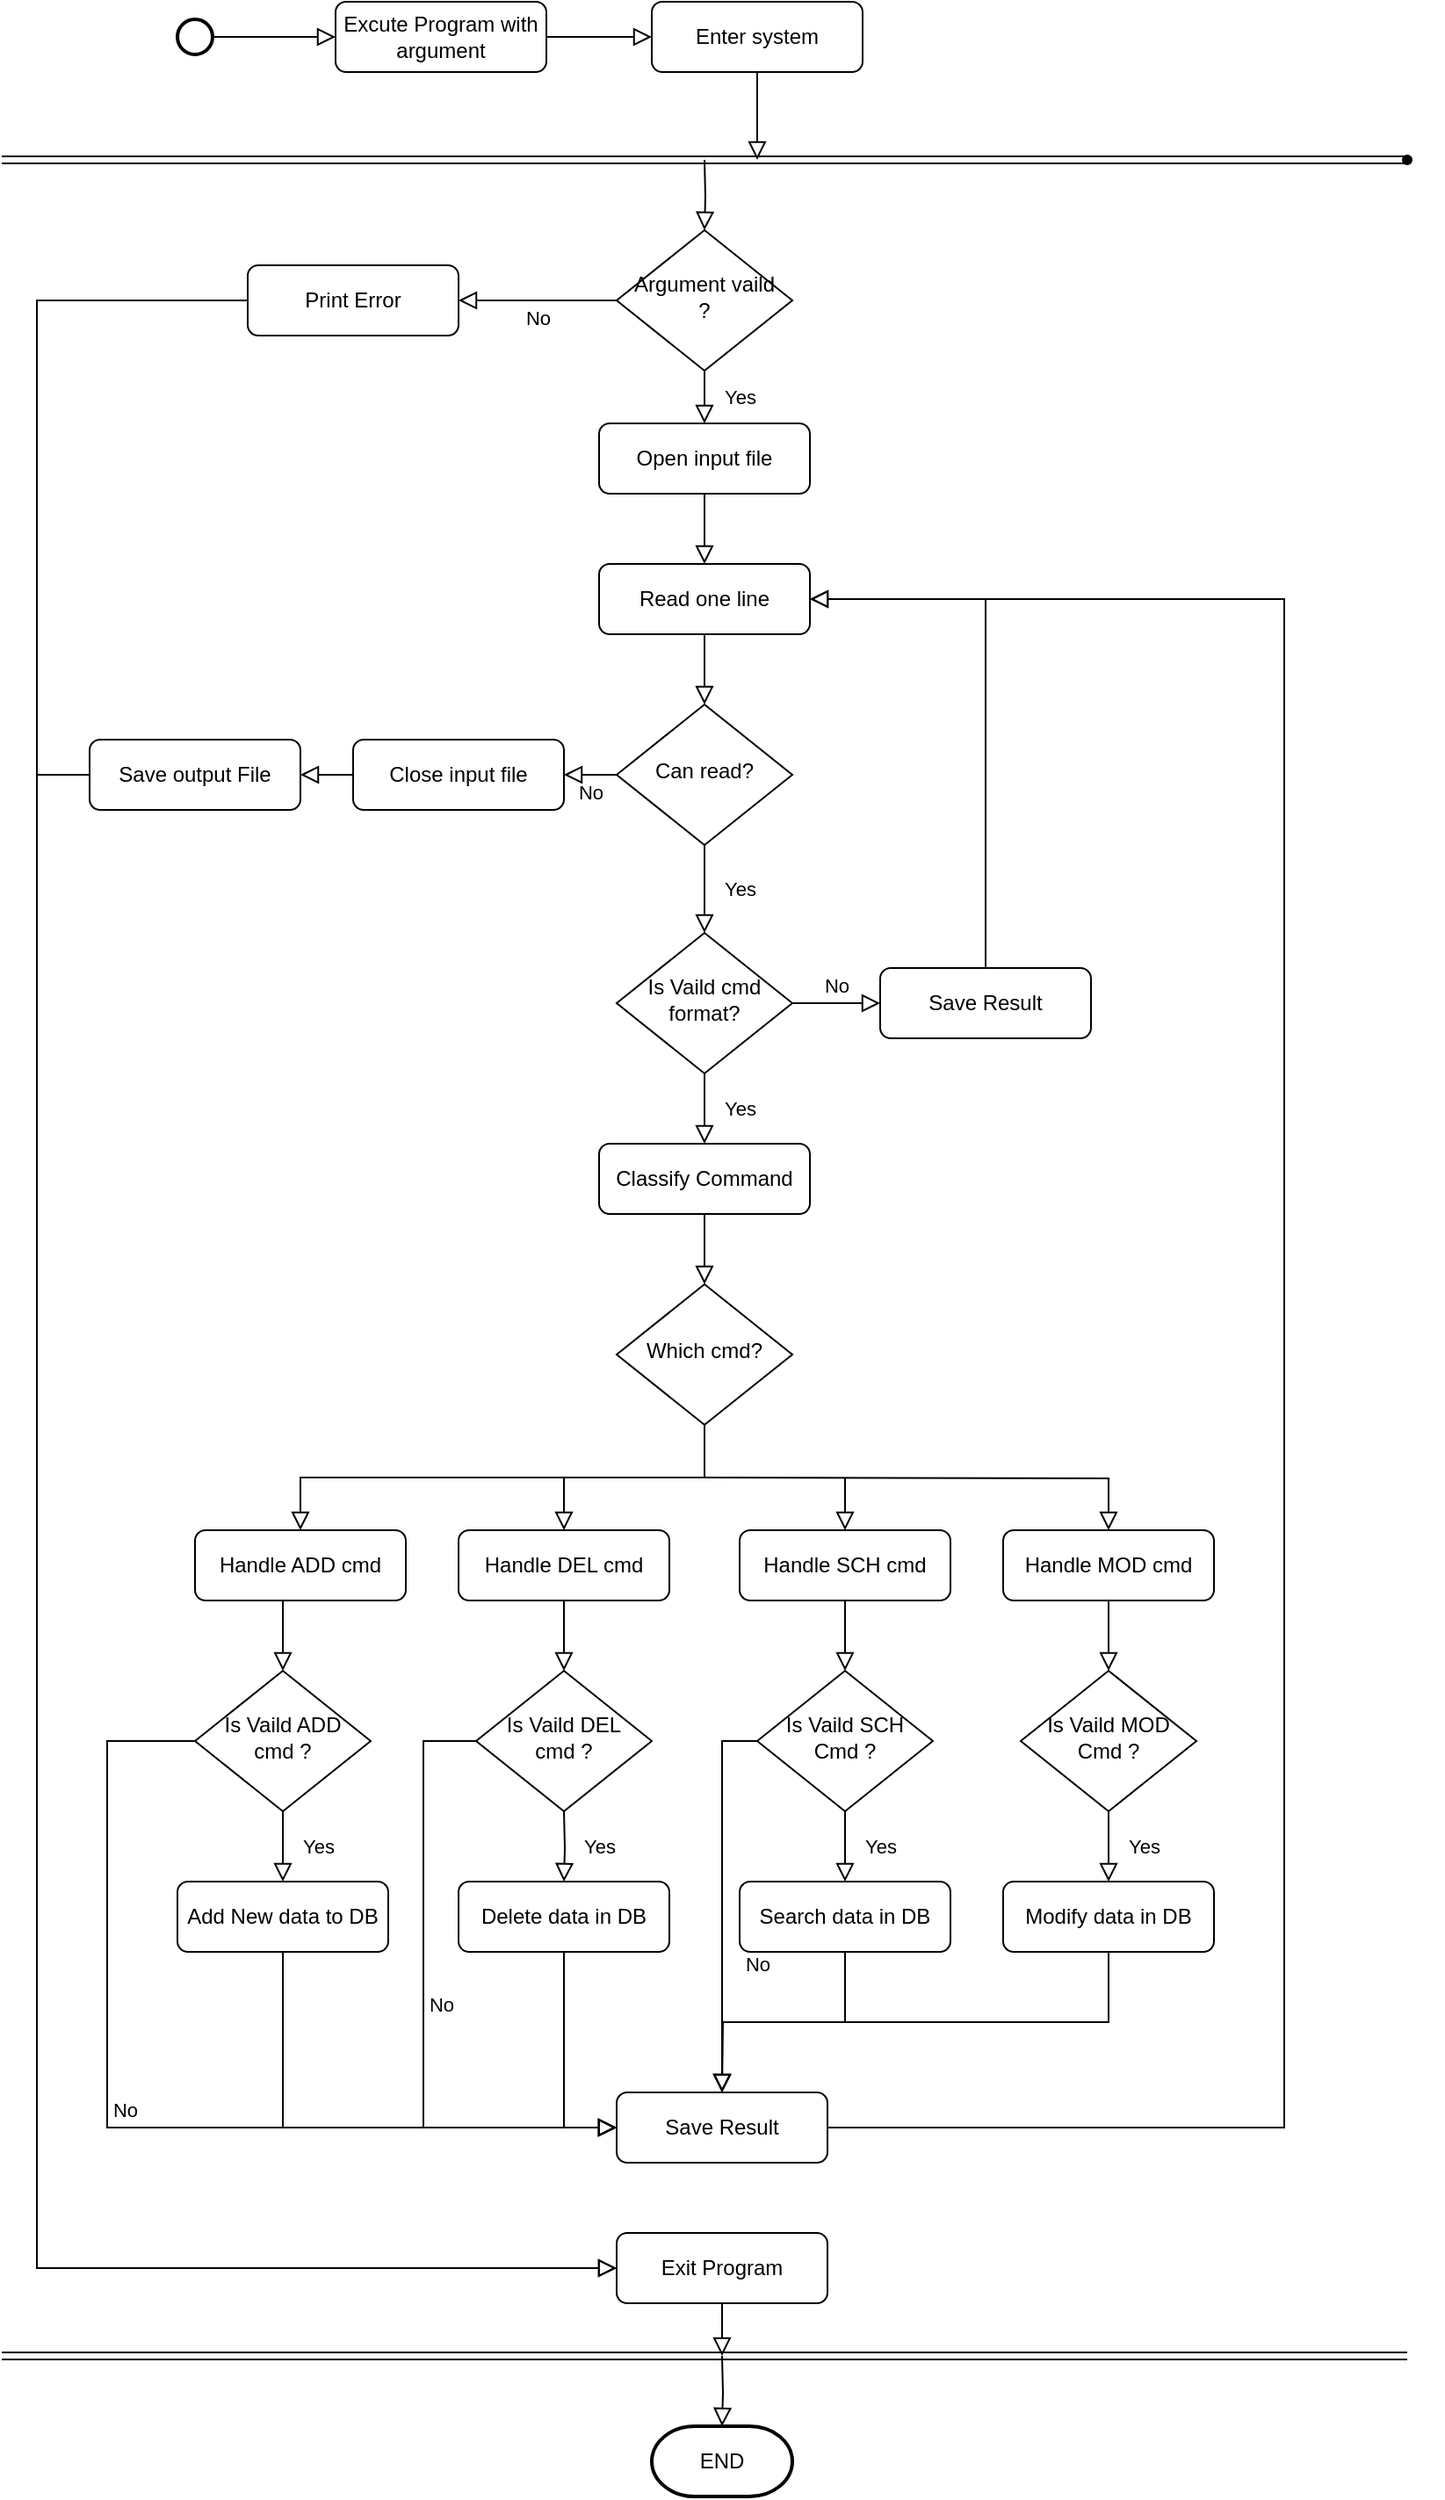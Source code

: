 <mxfile version="17.3.0" type="github"><diagram id="C5RBs43oDa-KdzZeNtuy" name="Page-1"><mxGraphModel dx="1803" dy="1917" grid="1" gridSize="10" guides="1" tooltips="1" connect="1" arrows="1" fold="1" page="1" pageScale="1" pageWidth="827" pageHeight="1169" math="0" shadow="0"><root><mxCell id="WIyWlLk6GJQsqaUBKTNV-0"/><mxCell id="WIyWlLk6GJQsqaUBKTNV-1" parent="WIyWlLk6GJQsqaUBKTNV-0"/><mxCell id="WIyWlLk6GJQsqaUBKTNV-4" value="Yes" style="rounded=0;html=1;jettySize=auto;orthogonalLoop=1;fontSize=11;endArrow=block;endFill=0;endSize=8;strokeWidth=1;shadow=0;labelBackgroundColor=none;edgeStyle=orthogonalEdgeStyle;" parent="WIyWlLk6GJQsqaUBKTNV-1" source="WIyWlLk6GJQsqaUBKTNV-6" edge="1"><mxGeometry y="20" relative="1" as="geometry"><mxPoint as="offset"/><mxPoint x="240" y="360" as="targetPoint"/></mxGeometry></mxCell><mxCell id="WIyWlLk6GJQsqaUBKTNV-5" value="No" style="edgeStyle=orthogonalEdgeStyle;rounded=0;html=1;jettySize=auto;orthogonalLoop=1;fontSize=11;endArrow=block;endFill=0;endSize=8;strokeWidth=1;shadow=0;labelBackgroundColor=none;" parent="WIyWlLk6GJQsqaUBKTNV-1" source="WIyWlLk6GJQsqaUBKTNV-6" target="WIyWlLk6GJQsqaUBKTNV-7" edge="1"><mxGeometry y="10" relative="1" as="geometry"><mxPoint as="offset"/></mxGeometry></mxCell><mxCell id="WIyWlLk6GJQsqaUBKTNV-6" value="Is Vaild cmd format?" style="rhombus;whiteSpace=wrap;html=1;shadow=0;fontFamily=Helvetica;fontSize=12;align=center;strokeWidth=1;spacing=6;spacingTop=-4;" parent="WIyWlLk6GJQsqaUBKTNV-1" vertex="1"><mxGeometry x="190" y="240" width="100" height="80" as="geometry"/></mxCell><mxCell id="WIyWlLk6GJQsqaUBKTNV-7" value="Save Result" style="rounded=1;whiteSpace=wrap;html=1;fontSize=12;glass=0;strokeWidth=1;shadow=0;" parent="WIyWlLk6GJQsqaUBKTNV-1" vertex="1"><mxGeometry x="340" y="260" width="120" height="40" as="geometry"/></mxCell><mxCell id="WIyWlLk6GJQsqaUBKTNV-8" value="No" style="rounded=0;html=1;jettySize=auto;orthogonalLoop=1;fontSize=11;endArrow=block;endFill=0;endSize=8;strokeWidth=1;shadow=0;labelBackgroundColor=none;edgeStyle=orthogonalEdgeStyle;exitX=0;exitY=0.5;exitDx=0;exitDy=0;entryX=0.5;entryY=0;entryDx=0;entryDy=0;" parent="WIyWlLk6GJQsqaUBKTNV-1" source="dnEHYlF9RjigWC5uWO8a-21" target="dnEHYlF9RjigWC5uWO8a-64" edge="1"><mxGeometry x="0.333" y="20" relative="1" as="geometry"><mxPoint as="offset"/><mxPoint x="620" y="1010" as="sourcePoint"/><mxPoint x="620" y="1070" as="targetPoint"/></mxGeometry></mxCell><mxCell id="dnEHYlF9RjigWC5uWO8a-2" value="Enter system" style="rounded=1;whiteSpace=wrap;html=1;fontSize=12;glass=0;strokeWidth=1;shadow=0;" vertex="1" parent="WIyWlLk6GJQsqaUBKTNV-1"><mxGeometry x="210" y="-290" width="120" height="40" as="geometry"/></mxCell><mxCell id="dnEHYlF9RjigWC5uWO8a-3" value="" style="rounded=0;html=1;jettySize=auto;orthogonalLoop=1;fontSize=11;endArrow=block;endFill=0;endSize=8;strokeWidth=1;shadow=0;labelBackgroundColor=none;edgeStyle=orthogonalEdgeStyle;exitX=0.5;exitY=1;exitDx=0;exitDy=0;" edge="1" parent="WIyWlLk6GJQsqaUBKTNV-1" source="dnEHYlF9RjigWC5uWO8a-2"><mxGeometry relative="1" as="geometry"><mxPoint x="20" y="120" as="sourcePoint"/><mxPoint x="270" y="-200" as="targetPoint"/></mxGeometry></mxCell><mxCell id="dnEHYlF9RjigWC5uWO8a-5" value="" style="shape=link;html=1;rounded=0;" edge="1" parent="WIyWlLk6GJQsqaUBKTNV-1" target="dnEHYlF9RjigWC5uWO8a-6"><mxGeometry width="100" relative="1" as="geometry"><mxPoint x="-160" y="-200" as="sourcePoint"/><mxPoint x="640" y="-200" as="targetPoint"/></mxGeometry></mxCell><mxCell id="dnEHYlF9RjigWC5uWO8a-6" value="" style="shape=waypoint;sketch=0;fillStyle=solid;size=6;pointerEvents=1;points=[];fillColor=none;resizable=0;rotatable=0;perimeter=centerPerimeter;snapToPoint=1;" vertex="1" parent="WIyWlLk6GJQsqaUBKTNV-1"><mxGeometry x="620" y="-220" width="40" height="40" as="geometry"/></mxCell><mxCell id="dnEHYlF9RjigWC5uWO8a-8" value="Excute Program with argument" style="rounded=1;whiteSpace=wrap;html=1;" vertex="1" parent="WIyWlLk6GJQsqaUBKTNV-1"><mxGeometry x="30" y="-290" width="120" height="40" as="geometry"/></mxCell><mxCell id="dnEHYlF9RjigWC5uWO8a-9" value="" style="rounded=0;html=1;jettySize=auto;orthogonalLoop=1;fontSize=11;endArrow=block;endFill=0;endSize=8;strokeWidth=1;shadow=0;labelBackgroundColor=none;edgeStyle=orthogonalEdgeStyle;exitX=1;exitY=0.5;exitDx=0;exitDy=0;" edge="1" parent="WIyWlLk6GJQsqaUBKTNV-1" source="dnEHYlF9RjigWC5uWO8a-8" target="dnEHYlF9RjigWC5uWO8a-2"><mxGeometry relative="1" as="geometry"><mxPoint x="20" y="30" as="sourcePoint"/><mxPoint x="90" y="-200" as="targetPoint"/></mxGeometry></mxCell><mxCell id="dnEHYlF9RjigWC5uWO8a-12" value="" style="strokeWidth=2;html=1;shape=mxgraph.flowchart.start_2;whiteSpace=wrap;" vertex="1" parent="WIyWlLk6GJQsqaUBKTNV-1"><mxGeometry x="-60" y="-280" width="20" height="20" as="geometry"/></mxCell><mxCell id="dnEHYlF9RjigWC5uWO8a-14" value="" style="rounded=0;html=1;jettySize=auto;orthogonalLoop=1;fontSize=11;endArrow=block;endFill=0;endSize=8;strokeWidth=1;shadow=0;labelBackgroundColor=none;edgeStyle=orthogonalEdgeStyle;exitX=1;exitY=0.5;exitDx=0;exitDy=0;exitPerimeter=0;entryX=0;entryY=0.5;entryDx=0;entryDy=0;" edge="1" parent="WIyWlLk6GJQsqaUBKTNV-1" source="dnEHYlF9RjigWC5uWO8a-12" target="dnEHYlF9RjigWC5uWO8a-8"><mxGeometry relative="1" as="geometry"><mxPoint x="20" y="30" as="sourcePoint"/><mxPoint x="20" y="80" as="targetPoint"/></mxGeometry></mxCell><mxCell id="dnEHYlF9RjigWC5uWO8a-20" value="Is Vaild DEL cmd ?" style="rhombus;whiteSpace=wrap;html=1;shadow=0;fontFamily=Helvetica;fontSize=12;align=center;strokeWidth=1;spacing=6;spacingTop=-4;" vertex="1" parent="WIyWlLk6GJQsqaUBKTNV-1"><mxGeometry x="110" y="660" width="100" height="80" as="geometry"/></mxCell><mxCell id="dnEHYlF9RjigWC5uWO8a-21" value="Is Vaild SCH Cmd ?" style="rhombus;whiteSpace=wrap;html=1;shadow=0;fontFamily=Helvetica;fontSize=12;align=center;strokeWidth=1;spacing=6;spacingTop=-4;" vertex="1" parent="WIyWlLk6GJQsqaUBKTNV-1"><mxGeometry x="270" y="660" width="100" height="80" as="geometry"/></mxCell><mxCell id="dnEHYlF9RjigWC5uWO8a-22" value="Classify Command" style="rounded=1;whiteSpace=wrap;html=1;fontSize=12;glass=0;strokeWidth=1;shadow=0;" vertex="1" parent="WIyWlLk6GJQsqaUBKTNV-1"><mxGeometry x="180" y="360" width="120" height="40" as="geometry"/></mxCell><mxCell id="dnEHYlF9RjigWC5uWO8a-23" value="Is Vaild MOD Cmd ?" style="rhombus;whiteSpace=wrap;html=1;shadow=0;fontFamily=Helvetica;fontSize=12;align=center;strokeWidth=1;spacing=6;spacingTop=-4;" vertex="1" parent="WIyWlLk6GJQsqaUBKTNV-1"><mxGeometry x="420" y="660" width="100" height="80" as="geometry"/></mxCell><mxCell id="dnEHYlF9RjigWC5uWO8a-25" value="Which cmd?" style="rhombus;whiteSpace=wrap;html=1;shadow=0;fontFamily=Helvetica;fontSize=12;align=center;strokeWidth=1;spacing=6;spacingTop=-4;" vertex="1" parent="WIyWlLk6GJQsqaUBKTNV-1"><mxGeometry x="190" y="440" width="100" height="80" as="geometry"/></mxCell><mxCell id="dnEHYlF9RjigWC5uWO8a-26" value="" style="rounded=0;html=1;jettySize=auto;orthogonalLoop=1;fontSize=11;endArrow=block;endFill=0;endSize=8;strokeWidth=1;shadow=0;labelBackgroundColor=none;edgeStyle=orthogonalEdgeStyle;exitX=0.5;exitY=1;exitDx=0;exitDy=0;entryX=0.5;entryY=0;entryDx=0;entryDy=0;" edge="1" parent="WIyWlLk6GJQsqaUBKTNV-1" source="dnEHYlF9RjigWC5uWO8a-22" target="dnEHYlF9RjigWC5uWO8a-25"><mxGeometry relative="1" as="geometry"><mxPoint x="250" y="200" as="sourcePoint"/><mxPoint x="250" y="250" as="targetPoint"/></mxGeometry></mxCell><mxCell id="dnEHYlF9RjigWC5uWO8a-27" value="Handle ADD cmd" style="rounded=1;whiteSpace=wrap;html=1;fontSize=12;glass=0;strokeWidth=1;shadow=0;" vertex="1" parent="WIyWlLk6GJQsqaUBKTNV-1"><mxGeometry x="-50" y="580" width="120" height="40" as="geometry"/></mxCell><mxCell id="dnEHYlF9RjigWC5uWO8a-28" value="Handle DEL cmd" style="rounded=1;whiteSpace=wrap;html=1;fontSize=12;glass=0;strokeWidth=1;shadow=0;" vertex="1" parent="WIyWlLk6GJQsqaUBKTNV-1"><mxGeometry x="100" y="580" width="120" height="40" as="geometry"/></mxCell><mxCell id="dnEHYlF9RjigWC5uWO8a-29" value="Handle SCH cmd" style="rounded=1;whiteSpace=wrap;html=1;fontSize=12;glass=0;strokeWidth=1;shadow=0;" vertex="1" parent="WIyWlLk6GJQsqaUBKTNV-1"><mxGeometry x="260" y="580" width="120" height="40" as="geometry"/></mxCell><mxCell id="dnEHYlF9RjigWC5uWO8a-30" value="Handle MOD cmd" style="rounded=1;whiteSpace=wrap;html=1;fontSize=12;glass=0;strokeWidth=1;shadow=0;" vertex="1" parent="WIyWlLk6GJQsqaUBKTNV-1"><mxGeometry x="410" y="580" width="120" height="40" as="geometry"/></mxCell><mxCell id="dnEHYlF9RjigWC5uWO8a-32" value="" style="rounded=0;html=1;jettySize=auto;orthogonalLoop=1;fontSize=11;endArrow=block;endFill=0;endSize=8;strokeWidth=1;shadow=0;labelBackgroundColor=none;edgeStyle=orthogonalEdgeStyle;entryX=0.5;entryY=0;entryDx=0;entryDy=0;exitX=0.5;exitY=1;exitDx=0;exitDy=0;" edge="1" parent="WIyWlLk6GJQsqaUBKTNV-1" source="dnEHYlF9RjigWC5uWO8a-25" target="dnEHYlF9RjigWC5uWO8a-27"><mxGeometry relative="1" as="geometry"><mxPoint x="240" y="540" as="sourcePoint"/><mxPoint x="250" y="450" as="targetPoint"/></mxGeometry></mxCell><mxCell id="dnEHYlF9RjigWC5uWO8a-33" value="" style="rounded=0;html=1;jettySize=auto;orthogonalLoop=1;fontSize=11;endArrow=block;endFill=0;endSize=8;strokeWidth=1;shadow=0;labelBackgroundColor=none;edgeStyle=orthogonalEdgeStyle;entryX=0.5;entryY=0;entryDx=0;entryDy=0;" edge="1" parent="WIyWlLk6GJQsqaUBKTNV-1" target="dnEHYlF9RjigWC5uWO8a-28"><mxGeometry relative="1" as="geometry"><mxPoint x="160" y="550" as="sourcePoint"/><mxPoint x="250" y="450" as="targetPoint"/></mxGeometry></mxCell><mxCell id="dnEHYlF9RjigWC5uWO8a-34" value="" style="rounded=0;html=1;jettySize=auto;orthogonalLoop=1;fontSize=11;endArrow=block;endFill=0;endSize=8;strokeWidth=1;shadow=0;labelBackgroundColor=none;edgeStyle=orthogonalEdgeStyle;entryX=0.5;entryY=0;entryDx=0;entryDy=0;" edge="1" parent="WIyWlLk6GJQsqaUBKTNV-1" target="dnEHYlF9RjigWC5uWO8a-30"><mxGeometry relative="1" as="geometry"><mxPoint x="240" y="550" as="sourcePoint"/><mxPoint x="480" y="520" as="targetPoint"/></mxGeometry></mxCell><mxCell id="dnEHYlF9RjigWC5uWO8a-35" value="" style="rounded=0;html=1;jettySize=auto;orthogonalLoop=1;fontSize=11;endArrow=block;endFill=0;endSize=8;strokeWidth=1;shadow=0;labelBackgroundColor=none;edgeStyle=orthogonalEdgeStyle;entryX=0.5;entryY=0;entryDx=0;entryDy=0;" edge="1" parent="WIyWlLk6GJQsqaUBKTNV-1" target="dnEHYlF9RjigWC5uWO8a-29"><mxGeometry relative="1" as="geometry"><mxPoint x="320" y="550" as="sourcePoint"/><mxPoint x="250" y="450" as="targetPoint"/></mxGeometry></mxCell><mxCell id="dnEHYlF9RjigWC5uWO8a-36" value="Add New data to DB" style="rounded=1;whiteSpace=wrap;html=1;fontSize=12;glass=0;strokeWidth=1;shadow=0;" vertex="1" parent="WIyWlLk6GJQsqaUBKTNV-1"><mxGeometry x="-60" y="780" width="120" height="40" as="geometry"/></mxCell><mxCell id="dnEHYlF9RjigWC5uWO8a-38" value="Is Vaild ADD cmd ?" style="rhombus;whiteSpace=wrap;html=1;shadow=0;fontFamily=Helvetica;fontSize=12;align=center;strokeWidth=1;spacing=6;spacingTop=-4;" vertex="1" parent="WIyWlLk6GJQsqaUBKTNV-1"><mxGeometry x="-50" y="660" width="100" height="80" as="geometry"/></mxCell><mxCell id="dnEHYlF9RjigWC5uWO8a-39" value="Yes" style="rounded=0;html=1;jettySize=auto;orthogonalLoop=1;fontSize=11;endArrow=block;endFill=0;endSize=8;strokeWidth=1;shadow=0;labelBackgroundColor=none;edgeStyle=orthogonalEdgeStyle;exitX=0.5;exitY=1;exitDx=0;exitDy=0;entryX=0.5;entryY=0;entryDx=0;entryDy=0;" edge="1" parent="WIyWlLk6GJQsqaUBKTNV-1" source="dnEHYlF9RjigWC5uWO8a-38" target="dnEHYlF9RjigWC5uWO8a-36"><mxGeometry y="20" relative="1" as="geometry"><mxPoint as="offset"/><mxPoint x="250" y="330" as="sourcePoint"/><mxPoint y="770" as="targetPoint"/></mxGeometry></mxCell><mxCell id="dnEHYlF9RjigWC5uWO8a-42" value="Argument vaild ?" style="rhombus;whiteSpace=wrap;html=1;shadow=0;fontFamily=Helvetica;fontSize=12;align=center;strokeWidth=1;spacing=6;spacingTop=-4;" vertex="1" parent="WIyWlLk6GJQsqaUBKTNV-1"><mxGeometry x="190" y="-160" width="100" height="80" as="geometry"/></mxCell><mxCell id="dnEHYlF9RjigWC5uWO8a-43" value="" style="shape=link;html=1;rounded=0;" edge="1" parent="WIyWlLk6GJQsqaUBKTNV-1"><mxGeometry width="100" relative="1" as="geometry"><mxPoint x="-160" y="1050" as="sourcePoint"/><mxPoint x="640" y="1050" as="targetPoint"/></mxGeometry></mxCell><mxCell id="dnEHYlF9RjigWC5uWO8a-44" value="Exit Program" style="rounded=1;whiteSpace=wrap;html=1;fontSize=12;glass=0;strokeWidth=1;shadow=0;" vertex="1" parent="WIyWlLk6GJQsqaUBKTNV-1"><mxGeometry x="190" y="980" width="120" height="40" as="geometry"/></mxCell><mxCell id="dnEHYlF9RjigWC5uWO8a-45" value="END" style="strokeWidth=2;html=1;shape=mxgraph.flowchart.terminator;whiteSpace=wrap;" vertex="1" parent="WIyWlLk6GJQsqaUBKTNV-1"><mxGeometry x="210" y="1090" width="80" height="40" as="geometry"/></mxCell><mxCell id="dnEHYlF9RjigWC5uWO8a-46" value="Print Error" style="rounded=1;whiteSpace=wrap;html=1;fontSize=12;glass=0;strokeWidth=1;shadow=0;" vertex="1" parent="WIyWlLk6GJQsqaUBKTNV-1"><mxGeometry x="-20" y="-140" width="120" height="40" as="geometry"/></mxCell><mxCell id="dnEHYlF9RjigWC5uWO8a-47" value="" style="rounded=0;html=1;jettySize=auto;orthogonalLoop=1;fontSize=11;endArrow=block;endFill=0;endSize=8;strokeWidth=1;shadow=0;labelBackgroundColor=none;edgeStyle=orthogonalEdgeStyle;entryX=0.5;entryY=0;entryDx=0;entryDy=0;" edge="1" parent="WIyWlLk6GJQsqaUBKTNV-1" target="dnEHYlF9RjigWC5uWO8a-42"><mxGeometry relative="1" as="geometry"><mxPoint x="240" y="-200" as="sourcePoint"/><mxPoint x="250" y="130" as="targetPoint"/></mxGeometry></mxCell><mxCell id="dnEHYlF9RjigWC5uWO8a-48" value="No" style="edgeStyle=orthogonalEdgeStyle;rounded=0;html=1;jettySize=auto;orthogonalLoop=1;fontSize=11;endArrow=block;endFill=0;endSize=8;strokeWidth=1;shadow=0;labelBackgroundColor=none;exitX=0;exitY=0.5;exitDx=0;exitDy=0;entryX=1;entryY=0.5;entryDx=0;entryDy=0;" edge="1" parent="WIyWlLk6GJQsqaUBKTNV-1" source="dnEHYlF9RjigWC5uWO8a-42" target="dnEHYlF9RjigWC5uWO8a-46"><mxGeometry y="10" relative="1" as="geometry"><mxPoint as="offset"/><mxPoint x="300" y="260" as="sourcePoint"/><mxPoint x="350" y="260" as="targetPoint"/></mxGeometry></mxCell><mxCell id="dnEHYlF9RjigWC5uWO8a-49" value="Open input file" style="rounded=1;whiteSpace=wrap;html=1;fontSize=12;glass=0;strokeWidth=1;shadow=0;" vertex="1" parent="WIyWlLk6GJQsqaUBKTNV-1"><mxGeometry x="180" y="-50" width="120" height="40" as="geometry"/></mxCell><mxCell id="dnEHYlF9RjigWC5uWO8a-51" value="Yes" style="rounded=0;html=1;jettySize=auto;orthogonalLoop=1;fontSize=11;endArrow=block;endFill=0;endSize=8;strokeWidth=1;shadow=0;labelBackgroundColor=none;edgeStyle=orthogonalEdgeStyle;entryX=0.5;entryY=0;entryDx=0;entryDy=0;exitX=0.5;exitY=1;exitDx=0;exitDy=0;" edge="1" parent="WIyWlLk6GJQsqaUBKTNV-1" source="dnEHYlF9RjigWC5uWO8a-42" target="dnEHYlF9RjigWC5uWO8a-49"><mxGeometry y="20" relative="1" as="geometry"><mxPoint as="offset"/><mxPoint x="250" y="300" as="sourcePoint"/><mxPoint x="250" y="340" as="targetPoint"/></mxGeometry></mxCell><mxCell id="dnEHYlF9RjigWC5uWO8a-52" value="Can read?" style="rhombus;whiteSpace=wrap;html=1;shadow=0;fontFamily=Helvetica;fontSize=12;align=center;strokeWidth=1;spacing=6;spacingTop=-4;" vertex="1" parent="WIyWlLk6GJQsqaUBKTNV-1"><mxGeometry x="190" y="110" width="100" height="80" as="geometry"/></mxCell><mxCell id="dnEHYlF9RjigWC5uWO8a-54" value="Read one line" style="rounded=1;whiteSpace=wrap;html=1;fontSize=12;glass=0;strokeWidth=1;shadow=0;" vertex="1" parent="WIyWlLk6GJQsqaUBKTNV-1"><mxGeometry x="180" y="30" width="120" height="40" as="geometry"/></mxCell><mxCell id="dnEHYlF9RjigWC5uWO8a-55" value="" style="rounded=0;html=1;jettySize=auto;orthogonalLoop=1;fontSize=11;endArrow=block;endFill=0;endSize=8;strokeWidth=1;shadow=0;labelBackgroundColor=none;edgeStyle=orthogonalEdgeStyle;exitX=0.5;exitY=1;exitDx=0;exitDy=0;" edge="1" parent="WIyWlLk6GJQsqaUBKTNV-1" source="dnEHYlF9RjigWC5uWO8a-49"><mxGeometry relative="1" as="geometry"><mxPoint x="250" y="260" as="sourcePoint"/><mxPoint x="240" y="30" as="targetPoint"/></mxGeometry></mxCell><mxCell id="dnEHYlF9RjigWC5uWO8a-56" value="Save output File" style="rounded=1;whiteSpace=wrap;html=1;fontSize=12;glass=0;strokeWidth=1;shadow=0;" vertex="1" parent="WIyWlLk6GJQsqaUBKTNV-1"><mxGeometry x="-110" y="130" width="120" height="40" as="geometry"/></mxCell><mxCell id="dnEHYlF9RjigWC5uWO8a-58" value="" style="rounded=0;html=1;jettySize=auto;orthogonalLoop=1;fontSize=11;endArrow=block;endFill=0;endSize=8;strokeWidth=1;shadow=0;labelBackgroundColor=none;edgeStyle=orthogonalEdgeStyle;exitX=0.5;exitY=1;exitDx=0;exitDy=0;entryX=0.5;entryY=0;entryDx=0;entryDy=0;" edge="1" parent="WIyWlLk6GJQsqaUBKTNV-1" source="dnEHYlF9RjigWC5uWO8a-54" target="dnEHYlF9RjigWC5uWO8a-52"><mxGeometry relative="1" as="geometry"><mxPoint x="250" as="sourcePoint"/><mxPoint x="250" y="40" as="targetPoint"/></mxGeometry></mxCell><mxCell id="dnEHYlF9RjigWC5uWO8a-59" value="Yes" style="rounded=0;html=1;jettySize=auto;orthogonalLoop=1;fontSize=11;endArrow=block;endFill=0;endSize=8;strokeWidth=1;shadow=0;labelBackgroundColor=none;edgeStyle=orthogonalEdgeStyle;exitX=0.5;exitY=1;exitDx=0;exitDy=0;" edge="1" parent="WIyWlLk6GJQsqaUBKTNV-1" source="dnEHYlF9RjigWC5uWO8a-52"><mxGeometry y="20" relative="1" as="geometry"><mxPoint as="offset"/><mxPoint x="250" y="330" as="sourcePoint"/><mxPoint x="240" y="240" as="targetPoint"/></mxGeometry></mxCell><mxCell id="dnEHYlF9RjigWC5uWO8a-61" value="" style="rounded=0;html=1;jettySize=auto;orthogonalLoop=1;fontSize=11;endArrow=block;endFill=0;endSize=8;strokeWidth=1;shadow=0;labelBackgroundColor=none;edgeStyle=orthogonalEdgeStyle;exitX=0.5;exitY=1;exitDx=0;exitDy=0;entryX=0;entryY=0.5;entryDx=0;entryDy=0;" edge="1" parent="WIyWlLk6GJQsqaUBKTNV-1" source="dnEHYlF9RjigWC5uWO8a-36" target="dnEHYlF9RjigWC5uWO8a-64"><mxGeometry relative="1" as="geometry"><mxPoint x="250" y="410" as="sourcePoint"/><mxPoint y="920" as="targetPoint"/></mxGeometry></mxCell><mxCell id="dnEHYlF9RjigWC5uWO8a-62" value="Delete data in DB" style="rounded=1;whiteSpace=wrap;html=1;fontSize=12;glass=0;strokeWidth=1;shadow=0;" vertex="1" parent="WIyWlLk6GJQsqaUBKTNV-1"><mxGeometry x="100" y="780" width="120" height="40" as="geometry"/></mxCell><mxCell id="dnEHYlF9RjigWC5uWO8a-63" value="Yes" style="rounded=0;html=1;jettySize=auto;orthogonalLoop=1;fontSize=11;endArrow=block;endFill=0;endSize=8;strokeWidth=1;shadow=0;labelBackgroundColor=none;edgeStyle=orthogonalEdgeStyle;exitX=0.5;exitY=1;exitDx=0;exitDy=0;entryX=0.5;entryY=0;entryDx=0;entryDy=0;" edge="1" parent="WIyWlLk6GJQsqaUBKTNV-1" target="dnEHYlF9RjigWC5uWO8a-62"><mxGeometry y="20" relative="1" as="geometry"><mxPoint as="offset"/><mxPoint x="160" y="740" as="sourcePoint"/><mxPoint x="160" y="770" as="targetPoint"/></mxGeometry></mxCell><mxCell id="dnEHYlF9RjigWC5uWO8a-64" value="Save Result" style="rounded=1;whiteSpace=wrap;html=1;fontSize=12;glass=0;strokeWidth=1;shadow=0;" vertex="1" parent="WIyWlLk6GJQsqaUBKTNV-1"><mxGeometry x="190" y="900" width="120" height="40" as="geometry"/></mxCell><mxCell id="dnEHYlF9RjigWC5uWO8a-65" value="" style="rounded=0;html=1;jettySize=auto;orthogonalLoop=1;fontSize=11;endArrow=block;endFill=0;endSize=8;strokeWidth=1;shadow=0;labelBackgroundColor=none;edgeStyle=orthogonalEdgeStyle;exitX=0.5;exitY=1;exitDx=0;exitDy=0;" edge="1" parent="WIyWlLk6GJQsqaUBKTNV-1" source="dnEHYlF9RjigWC5uWO8a-62"><mxGeometry relative="1" as="geometry"><mxPoint x="410" y="410" as="sourcePoint"/><mxPoint x="190" y="920" as="targetPoint"/><Array as="points"><mxPoint x="160" y="920"/></Array></mxGeometry></mxCell><mxCell id="dnEHYlF9RjigWC5uWO8a-66" value="" style="rounded=0;html=1;jettySize=auto;orthogonalLoop=1;fontSize=11;endArrow=block;endFill=0;endSize=8;strokeWidth=1;shadow=0;labelBackgroundColor=none;edgeStyle=orthogonalEdgeStyle;exitX=0.417;exitY=1;exitDx=0;exitDy=0;entryX=0.5;entryY=0;entryDx=0;entryDy=0;exitPerimeter=0;" edge="1" parent="WIyWlLk6GJQsqaUBKTNV-1" source="dnEHYlF9RjigWC5uWO8a-27" target="dnEHYlF9RjigWC5uWO8a-38"><mxGeometry relative="1" as="geometry"><mxPoint x="250" y="410" as="sourcePoint"/><mxPoint x="250" y="450" as="targetPoint"/></mxGeometry></mxCell><mxCell id="dnEHYlF9RjigWC5uWO8a-67" value="" style="rounded=0;html=1;jettySize=auto;orthogonalLoop=1;fontSize=11;endArrow=block;endFill=0;endSize=8;strokeWidth=1;shadow=0;labelBackgroundColor=none;edgeStyle=orthogonalEdgeStyle;exitX=0.5;exitY=1;exitDx=0;exitDy=0;entryX=0.5;entryY=0;entryDx=0;entryDy=0;" edge="1" parent="WIyWlLk6GJQsqaUBKTNV-1" source="dnEHYlF9RjigWC5uWO8a-28" target="dnEHYlF9RjigWC5uWO8a-20"><mxGeometry relative="1" as="geometry"><mxPoint x="10.04" y="630" as="sourcePoint"/><mxPoint x="10" y="670" as="targetPoint"/></mxGeometry></mxCell><mxCell id="dnEHYlF9RjigWC5uWO8a-69" value="Search data in DB" style="rounded=1;whiteSpace=wrap;html=1;fontSize=12;glass=0;strokeWidth=1;shadow=0;" vertex="1" parent="WIyWlLk6GJQsqaUBKTNV-1"><mxGeometry x="260" y="780" width="120" height="40" as="geometry"/></mxCell><mxCell id="dnEHYlF9RjigWC5uWO8a-71" value="Modify data in DB" style="rounded=1;whiteSpace=wrap;html=1;fontSize=12;glass=0;strokeWidth=1;shadow=0;" vertex="1" parent="WIyWlLk6GJQsqaUBKTNV-1"><mxGeometry x="410" y="780" width="120" height="40" as="geometry"/></mxCell><mxCell id="dnEHYlF9RjigWC5uWO8a-72" value="" style="rounded=0;html=1;jettySize=auto;orthogonalLoop=1;fontSize=11;endArrow=block;endFill=0;endSize=8;strokeWidth=1;shadow=0;labelBackgroundColor=none;edgeStyle=orthogonalEdgeStyle;exitX=0.5;exitY=1;exitDx=0;exitDy=0;entryX=0.5;entryY=0;entryDx=0;entryDy=0;" edge="1" parent="WIyWlLk6GJQsqaUBKTNV-1" source="dnEHYlF9RjigWC5uWO8a-29" target="dnEHYlF9RjigWC5uWO8a-21"><mxGeometry relative="1" as="geometry"><mxPoint x="170" y="630" as="sourcePoint"/><mxPoint x="170" y="670" as="targetPoint"/></mxGeometry></mxCell><mxCell id="dnEHYlF9RjigWC5uWO8a-73" value="" style="rounded=0;html=1;jettySize=auto;orthogonalLoop=1;fontSize=11;endArrow=block;endFill=0;endSize=8;strokeWidth=1;shadow=0;labelBackgroundColor=none;edgeStyle=orthogonalEdgeStyle;exitX=0.5;exitY=1;exitDx=0;exitDy=0;entryX=0.5;entryY=0;entryDx=0;entryDy=0;" edge="1" parent="WIyWlLk6GJQsqaUBKTNV-1" source="dnEHYlF9RjigWC5uWO8a-30" target="dnEHYlF9RjigWC5uWO8a-23"><mxGeometry relative="1" as="geometry"><mxPoint x="330" y="630" as="sourcePoint"/><mxPoint x="330" y="670" as="targetPoint"/></mxGeometry></mxCell><mxCell id="dnEHYlF9RjigWC5uWO8a-74" value="Yes" style="rounded=0;html=1;jettySize=auto;orthogonalLoop=1;fontSize=11;endArrow=block;endFill=0;endSize=8;strokeWidth=1;shadow=0;labelBackgroundColor=none;edgeStyle=orthogonalEdgeStyle;exitX=0.5;exitY=1;exitDx=0;exitDy=0;entryX=0.5;entryY=0;entryDx=0;entryDy=0;" edge="1" parent="WIyWlLk6GJQsqaUBKTNV-1" source="dnEHYlF9RjigWC5uWO8a-21" target="dnEHYlF9RjigWC5uWO8a-69"><mxGeometry y="20" relative="1" as="geometry"><mxPoint as="offset"/><mxPoint x="10" y="750" as="sourcePoint"/><mxPoint x="10" y="790" as="targetPoint"/></mxGeometry></mxCell><mxCell id="dnEHYlF9RjigWC5uWO8a-75" value="Yes" style="rounded=0;html=1;jettySize=auto;orthogonalLoop=1;fontSize=11;endArrow=block;endFill=0;endSize=8;strokeWidth=1;shadow=0;labelBackgroundColor=none;edgeStyle=orthogonalEdgeStyle;exitX=0.5;exitY=1;exitDx=0;exitDy=0;" edge="1" parent="WIyWlLk6GJQsqaUBKTNV-1" source="dnEHYlF9RjigWC5uWO8a-23" target="dnEHYlF9RjigWC5uWO8a-71"><mxGeometry y="20" relative="1" as="geometry"><mxPoint as="offset"/><mxPoint x="330" y="750" as="sourcePoint"/><mxPoint x="330" y="790" as="targetPoint"/></mxGeometry></mxCell><mxCell id="dnEHYlF9RjigWC5uWO8a-76" value="No" style="edgeStyle=orthogonalEdgeStyle;rounded=0;html=1;jettySize=auto;orthogonalLoop=1;fontSize=11;endArrow=block;endFill=0;endSize=8;strokeWidth=1;shadow=0;labelBackgroundColor=none;exitX=0;exitY=0.5;exitDx=0;exitDy=0;" edge="1" parent="WIyWlLk6GJQsqaUBKTNV-1" source="dnEHYlF9RjigWC5uWO8a-38"><mxGeometry y="10" relative="1" as="geometry"><mxPoint as="offset"/><mxPoint x="300" y="290" as="sourcePoint"/><mxPoint x="190" y="920" as="targetPoint"/><Array as="points"><mxPoint x="-100" y="700"/><mxPoint x="-100" y="920"/></Array></mxGeometry></mxCell><mxCell id="dnEHYlF9RjigWC5uWO8a-77" value="No" style="edgeStyle=orthogonalEdgeStyle;rounded=0;html=1;jettySize=auto;orthogonalLoop=1;fontSize=11;endArrow=block;endFill=0;endSize=8;strokeWidth=1;shadow=0;labelBackgroundColor=none;exitX=0;exitY=0.5;exitDx=0;exitDy=0;entryX=0;entryY=0.5;entryDx=0;entryDy=0;" edge="1" parent="WIyWlLk6GJQsqaUBKTNV-1" source="dnEHYlF9RjigWC5uWO8a-20" target="dnEHYlF9RjigWC5uWO8a-64"><mxGeometry y="10" relative="1" as="geometry"><mxPoint as="offset"/><mxPoint x="-40" y="710" as="sourcePoint"/><mxPoint x="200" y="930" as="targetPoint"/><Array as="points"><mxPoint x="80" y="700"/><mxPoint x="80" y="920"/></Array></mxGeometry></mxCell><mxCell id="dnEHYlF9RjigWC5uWO8a-80" value="" style="rounded=0;html=1;jettySize=auto;orthogonalLoop=1;fontSize=11;endArrow=block;endFill=0;endSize=8;strokeWidth=1;shadow=0;labelBackgroundColor=none;edgeStyle=orthogonalEdgeStyle;exitX=0.5;exitY=1;exitDx=0;exitDy=0;" edge="1" parent="WIyWlLk6GJQsqaUBKTNV-1" source="dnEHYlF9RjigWC5uWO8a-69"><mxGeometry relative="1" as="geometry"><mxPoint x="250" y="410" as="sourcePoint"/><mxPoint x="250" y="900" as="targetPoint"/></mxGeometry></mxCell><mxCell id="dnEHYlF9RjigWC5uWO8a-81" value="" style="rounded=0;html=1;jettySize=auto;orthogonalLoop=1;fontSize=11;endArrow=block;endFill=0;endSize=8;strokeWidth=1;shadow=0;labelBackgroundColor=none;edgeStyle=orthogonalEdgeStyle;exitX=0.5;exitY=1;exitDx=0;exitDy=0;" edge="1" parent="WIyWlLk6GJQsqaUBKTNV-1" source="dnEHYlF9RjigWC5uWO8a-71"><mxGeometry relative="1" as="geometry"><mxPoint x="330" y="830" as="sourcePoint"/><mxPoint x="250" y="900" as="targetPoint"/><Array as="points"><mxPoint x="470" y="860"/><mxPoint x="250" y="860"/></Array></mxGeometry></mxCell><mxCell id="dnEHYlF9RjigWC5uWO8a-82" value="" style="rounded=0;html=1;jettySize=auto;orthogonalLoop=1;fontSize=11;endArrow=block;endFill=0;endSize=8;strokeWidth=1;shadow=0;labelBackgroundColor=none;edgeStyle=orthogonalEdgeStyle;exitX=1;exitY=0.5;exitDx=0;exitDy=0;entryX=1;entryY=0.5;entryDx=0;entryDy=0;" edge="1" parent="WIyWlLk6GJQsqaUBKTNV-1" source="dnEHYlF9RjigWC5uWO8a-64" target="dnEHYlF9RjigWC5uWO8a-54"><mxGeometry relative="1" as="geometry"><mxPoint x="10.04" y="630" as="sourcePoint"/><mxPoint x="600" y="50" as="targetPoint"/><Array as="points"><mxPoint x="570" y="920"/><mxPoint x="570" y="50"/></Array></mxGeometry></mxCell><mxCell id="dnEHYlF9RjigWC5uWO8a-84" value="" style="rounded=0;html=1;jettySize=auto;orthogonalLoop=1;fontSize=11;endArrow=block;endFill=0;endSize=8;strokeWidth=1;shadow=0;labelBackgroundColor=none;edgeStyle=orthogonalEdgeStyle;exitX=0;exitY=0.5;exitDx=0;exitDy=0;entryX=0;entryY=0.5;entryDx=0;entryDy=0;" edge="1" parent="WIyWlLk6GJQsqaUBKTNV-1" source="dnEHYlF9RjigWC5uWO8a-56" target="dnEHYlF9RjigWC5uWO8a-44"><mxGeometry relative="1" as="geometry"><mxPoint x="250" y="80" as="sourcePoint"/><mxPoint x="-160" y="1081" as="targetPoint"/><Array as="points"><mxPoint x="-140" y="150"/><mxPoint x="-140" y="1000"/></Array></mxGeometry></mxCell><mxCell id="dnEHYlF9RjigWC5uWO8a-87" value="" style="rounded=0;html=1;jettySize=auto;orthogonalLoop=1;fontSize=11;endArrow=block;endFill=0;endSize=8;strokeWidth=1;shadow=0;labelBackgroundColor=none;edgeStyle=orthogonalEdgeStyle;exitX=0.5;exitY=1;exitDx=0;exitDy=0;" edge="1" parent="WIyWlLk6GJQsqaUBKTNV-1" source="dnEHYlF9RjigWC5uWO8a-44"><mxGeometry relative="1" as="geometry"><mxPoint x="260" y="950" as="sourcePoint"/><mxPoint x="250" y="1050" as="targetPoint"/></mxGeometry></mxCell><mxCell id="dnEHYlF9RjigWC5uWO8a-88" value="" style="rounded=0;html=1;jettySize=auto;orthogonalLoop=1;fontSize=11;endArrow=block;endFill=0;endSize=8;strokeWidth=1;shadow=0;labelBackgroundColor=none;edgeStyle=orthogonalEdgeStyle;entryX=0.5;entryY=0;entryDx=0;entryDy=0;entryPerimeter=0;" edge="1" parent="WIyWlLk6GJQsqaUBKTNV-1" target="dnEHYlF9RjigWC5uWO8a-45"><mxGeometry relative="1" as="geometry"><mxPoint x="250" y="1050" as="sourcePoint"/><mxPoint x="260" y="1060" as="targetPoint"/></mxGeometry></mxCell><mxCell id="dnEHYlF9RjigWC5uWO8a-90" value="" style="rounded=0;html=1;jettySize=auto;orthogonalLoop=1;fontSize=11;endArrow=block;endFill=0;endSize=8;strokeWidth=1;shadow=0;labelBackgroundColor=none;edgeStyle=orthogonalEdgeStyle;exitX=0;exitY=0.5;exitDx=0;exitDy=0;" edge="1" parent="WIyWlLk6GJQsqaUBKTNV-1" source="dnEHYlF9RjigWC5uWO8a-46"><mxGeometry relative="1" as="geometry"><mxPoint x="-90" y="160" as="sourcePoint"/><mxPoint x="190" y="1000" as="targetPoint"/><Array as="points"><mxPoint x="-140" y="-120"/><mxPoint x="-140" y="1000"/></Array></mxGeometry></mxCell><mxCell id="dnEHYlF9RjigWC5uWO8a-91" value="No" style="edgeStyle=orthogonalEdgeStyle;rounded=0;html=1;jettySize=auto;orthogonalLoop=1;fontSize=11;endArrow=block;endFill=0;endSize=8;strokeWidth=1;shadow=0;labelBackgroundColor=none;exitX=0;exitY=0.5;exitDx=0;exitDy=0;entryX=1;entryY=0.5;entryDx=0;entryDy=0;" edge="1" parent="WIyWlLk6GJQsqaUBKTNV-1" source="dnEHYlF9RjigWC5uWO8a-52" target="dnEHYlF9RjigWC5uWO8a-92"><mxGeometry y="10" relative="1" as="geometry"><mxPoint as="offset"/><mxPoint x="300" y="290" as="sourcePoint"/><mxPoint x="410" y="130" as="targetPoint"/></mxGeometry></mxCell><mxCell id="dnEHYlF9RjigWC5uWO8a-92" value="Close input file" style="rounded=1;whiteSpace=wrap;html=1;fontSize=12;glass=0;strokeWidth=1;shadow=0;" vertex="1" parent="WIyWlLk6GJQsqaUBKTNV-1"><mxGeometry x="40" y="130" width="120" height="40" as="geometry"/></mxCell><mxCell id="dnEHYlF9RjigWC5uWO8a-93" value="" style="rounded=0;html=1;jettySize=auto;orthogonalLoop=1;fontSize=11;endArrow=block;endFill=0;endSize=8;strokeWidth=1;shadow=0;labelBackgroundColor=none;edgeStyle=orthogonalEdgeStyle;exitX=0;exitY=0.5;exitDx=0;exitDy=0;" edge="1" parent="WIyWlLk6GJQsqaUBKTNV-1" source="dnEHYlF9RjigWC5uWO8a-92"><mxGeometry relative="1" as="geometry"><mxPoint x="250" y="410" as="sourcePoint"/><mxPoint x="10" y="150" as="targetPoint"/></mxGeometry></mxCell><mxCell id="dnEHYlF9RjigWC5uWO8a-94" value="" style="rounded=0;html=1;jettySize=auto;orthogonalLoop=1;fontSize=11;endArrow=block;endFill=0;endSize=8;strokeWidth=1;shadow=0;labelBackgroundColor=none;edgeStyle=orthogonalEdgeStyle;exitX=0.5;exitY=0;exitDx=0;exitDy=0;" edge="1" parent="WIyWlLk6GJQsqaUBKTNV-1" source="WIyWlLk6GJQsqaUBKTNV-7"><mxGeometry relative="1" as="geometry"><mxPoint x="250" as="sourcePoint"/><mxPoint x="300" y="50" as="targetPoint"/><Array as="points"><mxPoint x="400" y="50"/></Array></mxGeometry></mxCell></root></mxGraphModel></diagram></mxfile>